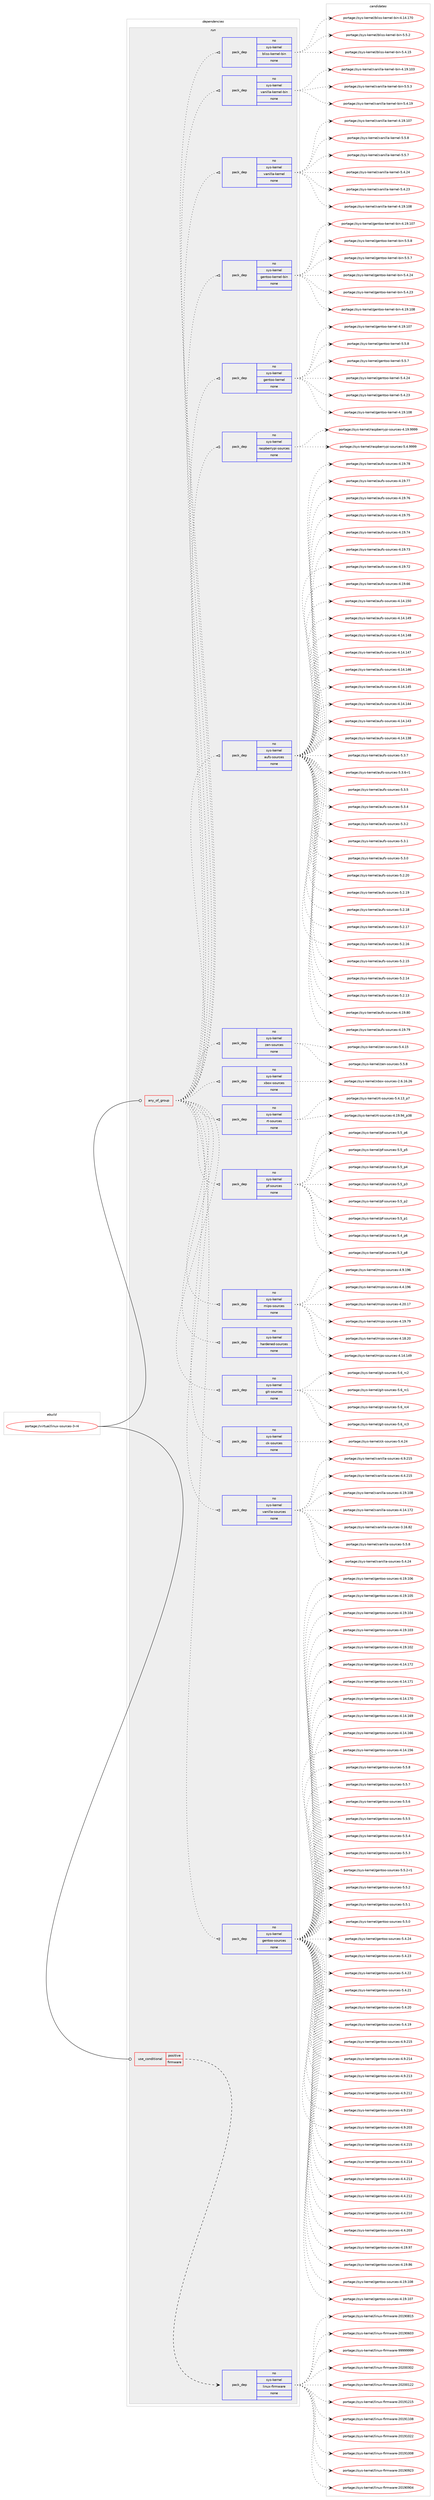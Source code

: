 digraph prolog {

# *************
# Graph options
# *************

newrank=true;
concentrate=true;
compound=true;
graph [rankdir=LR,fontname=Helvetica,fontsize=10,ranksep=1.5];#, ranksep=2.5, nodesep=0.2];
edge  [arrowhead=vee];
node  [fontname=Helvetica,fontsize=10];

# **********
# The ebuild
# **********

subgraph cluster_leftcol {
color=gray;
rank=same;
label=<<i>ebuild</i>>;
id [label="portage://virtual/linux-sources-3-r4", color=red, width=4, href="../virtual/linux-sources-3-r4.svg"];
}

# ****************
# The dependencies
# ****************

subgraph cluster_midcol {
color=gray;
label=<<i>dependencies</i>>;
subgraph cluster_compile {
fillcolor="#eeeeee";
style=filled;
label=<<i>compile</i>>;
}
subgraph cluster_compileandrun {
fillcolor="#eeeeee";
style=filled;
label=<<i>compile and run</i>>;
}
subgraph cluster_run {
fillcolor="#eeeeee";
style=filled;
label=<<i>run</i>>;
subgraph any495 {
dependency20546 [label=<<TABLE BORDER="0" CELLBORDER="1" CELLSPACING="0" CELLPADDING="4"><TR><TD CELLPADDING="10">any_of_group</TD></TR></TABLE>>, shape=none, color=red];subgraph pack17046 {
dependency20547 [label=<<TABLE BORDER="0" CELLBORDER="1" CELLSPACING="0" CELLPADDING="4" WIDTH="220"><TR><TD ROWSPAN="6" CELLPADDING="30">pack_dep</TD></TR><TR><TD WIDTH="110">no</TD></TR><TR><TD>sys-kernel</TD></TR><TR><TD>gentoo-sources</TD></TR><TR><TD>none</TD></TR><TR><TD></TD></TR></TABLE>>, shape=none, color=blue];
}
dependency20546:e -> dependency20547:w [weight=20,style="dotted",arrowhead="oinv"];
subgraph pack17047 {
dependency20548 [label=<<TABLE BORDER="0" CELLBORDER="1" CELLSPACING="0" CELLPADDING="4" WIDTH="220"><TR><TD ROWSPAN="6" CELLPADDING="30">pack_dep</TD></TR><TR><TD WIDTH="110">no</TD></TR><TR><TD>sys-kernel</TD></TR><TR><TD>vanilla-sources</TD></TR><TR><TD>none</TD></TR><TR><TD></TD></TR></TABLE>>, shape=none, color=blue];
}
dependency20546:e -> dependency20548:w [weight=20,style="dotted",arrowhead="oinv"];
subgraph pack17048 {
dependency20549 [label=<<TABLE BORDER="0" CELLBORDER="1" CELLSPACING="0" CELLPADDING="4" WIDTH="220"><TR><TD ROWSPAN="6" CELLPADDING="30">pack_dep</TD></TR><TR><TD WIDTH="110">no</TD></TR><TR><TD>sys-kernel</TD></TR><TR><TD>ck-sources</TD></TR><TR><TD>none</TD></TR><TR><TD></TD></TR></TABLE>>, shape=none, color=blue];
}
dependency20546:e -> dependency20549:w [weight=20,style="dotted",arrowhead="oinv"];
subgraph pack17049 {
dependency20550 [label=<<TABLE BORDER="0" CELLBORDER="1" CELLSPACING="0" CELLPADDING="4" WIDTH="220"><TR><TD ROWSPAN="6" CELLPADDING="30">pack_dep</TD></TR><TR><TD WIDTH="110">no</TD></TR><TR><TD>sys-kernel</TD></TR><TR><TD>git-sources</TD></TR><TR><TD>none</TD></TR><TR><TD></TD></TR></TABLE>>, shape=none, color=blue];
}
dependency20546:e -> dependency20550:w [weight=20,style="dotted",arrowhead="oinv"];
subgraph pack17050 {
dependency20551 [label=<<TABLE BORDER="0" CELLBORDER="1" CELLSPACING="0" CELLPADDING="4" WIDTH="220"><TR><TD ROWSPAN="6" CELLPADDING="30">pack_dep</TD></TR><TR><TD WIDTH="110">no</TD></TR><TR><TD>sys-kernel</TD></TR><TR><TD>hardened-sources</TD></TR><TR><TD>none</TD></TR><TR><TD></TD></TR></TABLE>>, shape=none, color=blue];
}
dependency20546:e -> dependency20551:w [weight=20,style="dotted",arrowhead="oinv"];
subgraph pack17051 {
dependency20552 [label=<<TABLE BORDER="0" CELLBORDER="1" CELLSPACING="0" CELLPADDING="4" WIDTH="220"><TR><TD ROWSPAN="6" CELLPADDING="30">pack_dep</TD></TR><TR><TD WIDTH="110">no</TD></TR><TR><TD>sys-kernel</TD></TR><TR><TD>mips-sources</TD></TR><TR><TD>none</TD></TR><TR><TD></TD></TR></TABLE>>, shape=none, color=blue];
}
dependency20546:e -> dependency20552:w [weight=20,style="dotted",arrowhead="oinv"];
subgraph pack17052 {
dependency20553 [label=<<TABLE BORDER="0" CELLBORDER="1" CELLSPACING="0" CELLPADDING="4" WIDTH="220"><TR><TD ROWSPAN="6" CELLPADDING="30">pack_dep</TD></TR><TR><TD WIDTH="110">no</TD></TR><TR><TD>sys-kernel</TD></TR><TR><TD>pf-sources</TD></TR><TR><TD>none</TD></TR><TR><TD></TD></TR></TABLE>>, shape=none, color=blue];
}
dependency20546:e -> dependency20553:w [weight=20,style="dotted",arrowhead="oinv"];
subgraph pack17053 {
dependency20554 [label=<<TABLE BORDER="0" CELLBORDER="1" CELLSPACING="0" CELLPADDING="4" WIDTH="220"><TR><TD ROWSPAN="6" CELLPADDING="30">pack_dep</TD></TR><TR><TD WIDTH="110">no</TD></TR><TR><TD>sys-kernel</TD></TR><TR><TD>rt-sources</TD></TR><TR><TD>none</TD></TR><TR><TD></TD></TR></TABLE>>, shape=none, color=blue];
}
dependency20546:e -> dependency20554:w [weight=20,style="dotted",arrowhead="oinv"];
subgraph pack17054 {
dependency20555 [label=<<TABLE BORDER="0" CELLBORDER="1" CELLSPACING="0" CELLPADDING="4" WIDTH="220"><TR><TD ROWSPAN="6" CELLPADDING="30">pack_dep</TD></TR><TR><TD WIDTH="110">no</TD></TR><TR><TD>sys-kernel</TD></TR><TR><TD>xbox-sources</TD></TR><TR><TD>none</TD></TR><TR><TD></TD></TR></TABLE>>, shape=none, color=blue];
}
dependency20546:e -> dependency20555:w [weight=20,style="dotted",arrowhead="oinv"];
subgraph pack17055 {
dependency20556 [label=<<TABLE BORDER="0" CELLBORDER="1" CELLSPACING="0" CELLPADDING="4" WIDTH="220"><TR><TD ROWSPAN="6" CELLPADDING="30">pack_dep</TD></TR><TR><TD WIDTH="110">no</TD></TR><TR><TD>sys-kernel</TD></TR><TR><TD>zen-sources</TD></TR><TR><TD>none</TD></TR><TR><TD></TD></TR></TABLE>>, shape=none, color=blue];
}
dependency20546:e -> dependency20556:w [weight=20,style="dotted",arrowhead="oinv"];
subgraph pack17056 {
dependency20557 [label=<<TABLE BORDER="0" CELLBORDER="1" CELLSPACING="0" CELLPADDING="4" WIDTH="220"><TR><TD ROWSPAN="6" CELLPADDING="30">pack_dep</TD></TR><TR><TD WIDTH="110">no</TD></TR><TR><TD>sys-kernel</TD></TR><TR><TD>aufs-sources</TD></TR><TR><TD>none</TD></TR><TR><TD></TD></TR></TABLE>>, shape=none, color=blue];
}
dependency20546:e -> dependency20557:w [weight=20,style="dotted",arrowhead="oinv"];
subgraph pack17057 {
dependency20558 [label=<<TABLE BORDER="0" CELLBORDER="1" CELLSPACING="0" CELLPADDING="4" WIDTH="220"><TR><TD ROWSPAN="6" CELLPADDING="30">pack_dep</TD></TR><TR><TD WIDTH="110">no</TD></TR><TR><TD>sys-kernel</TD></TR><TR><TD>raspberrypi-sources</TD></TR><TR><TD>none</TD></TR><TR><TD></TD></TR></TABLE>>, shape=none, color=blue];
}
dependency20546:e -> dependency20558:w [weight=20,style="dotted",arrowhead="oinv"];
subgraph pack17058 {
dependency20559 [label=<<TABLE BORDER="0" CELLBORDER="1" CELLSPACING="0" CELLPADDING="4" WIDTH="220"><TR><TD ROWSPAN="6" CELLPADDING="30">pack_dep</TD></TR><TR><TD WIDTH="110">no</TD></TR><TR><TD>sys-kernel</TD></TR><TR><TD>gentoo-kernel</TD></TR><TR><TD>none</TD></TR><TR><TD></TD></TR></TABLE>>, shape=none, color=blue];
}
dependency20546:e -> dependency20559:w [weight=20,style="dotted",arrowhead="oinv"];
subgraph pack17059 {
dependency20560 [label=<<TABLE BORDER="0" CELLBORDER="1" CELLSPACING="0" CELLPADDING="4" WIDTH="220"><TR><TD ROWSPAN="6" CELLPADDING="30">pack_dep</TD></TR><TR><TD WIDTH="110">no</TD></TR><TR><TD>sys-kernel</TD></TR><TR><TD>gentoo-kernel-bin</TD></TR><TR><TD>none</TD></TR><TR><TD></TD></TR></TABLE>>, shape=none, color=blue];
}
dependency20546:e -> dependency20560:w [weight=20,style="dotted",arrowhead="oinv"];
subgraph pack17060 {
dependency20561 [label=<<TABLE BORDER="0" CELLBORDER="1" CELLSPACING="0" CELLPADDING="4" WIDTH="220"><TR><TD ROWSPAN="6" CELLPADDING="30">pack_dep</TD></TR><TR><TD WIDTH="110">no</TD></TR><TR><TD>sys-kernel</TD></TR><TR><TD>vanilla-kernel</TD></TR><TR><TD>none</TD></TR><TR><TD></TD></TR></TABLE>>, shape=none, color=blue];
}
dependency20546:e -> dependency20561:w [weight=20,style="dotted",arrowhead="oinv"];
subgraph pack17061 {
dependency20562 [label=<<TABLE BORDER="0" CELLBORDER="1" CELLSPACING="0" CELLPADDING="4" WIDTH="220"><TR><TD ROWSPAN="6" CELLPADDING="30">pack_dep</TD></TR><TR><TD WIDTH="110">no</TD></TR><TR><TD>sys-kernel</TD></TR><TR><TD>vanilla-kernel-bin</TD></TR><TR><TD>none</TD></TR><TR><TD></TD></TR></TABLE>>, shape=none, color=blue];
}
dependency20546:e -> dependency20562:w [weight=20,style="dotted",arrowhead="oinv"];
subgraph pack17062 {
dependency20563 [label=<<TABLE BORDER="0" CELLBORDER="1" CELLSPACING="0" CELLPADDING="4" WIDTH="220"><TR><TD ROWSPAN="6" CELLPADDING="30">pack_dep</TD></TR><TR><TD WIDTH="110">no</TD></TR><TR><TD>sys-kernel</TD></TR><TR><TD>bliss-kernel-bin</TD></TR><TR><TD>none</TD></TR><TR><TD></TD></TR></TABLE>>, shape=none, color=blue];
}
dependency20546:e -> dependency20563:w [weight=20,style="dotted",arrowhead="oinv"];
}
id:e -> dependency20546:w [weight=20,style="solid",arrowhead="odot"];
subgraph cond3003 {
dependency20564 [label=<<TABLE BORDER="0" CELLBORDER="1" CELLSPACING="0" CELLPADDING="4"><TR><TD ROWSPAN="3" CELLPADDING="10">use_conditional</TD></TR><TR><TD>positive</TD></TR><TR><TD>firmware</TD></TR></TABLE>>, shape=none, color=red];
subgraph pack17063 {
dependency20565 [label=<<TABLE BORDER="0" CELLBORDER="1" CELLSPACING="0" CELLPADDING="4" WIDTH="220"><TR><TD ROWSPAN="6" CELLPADDING="30">pack_dep</TD></TR><TR><TD WIDTH="110">no</TD></TR><TR><TD>sys-kernel</TD></TR><TR><TD>linux-firmware</TD></TR><TR><TD>none</TD></TR><TR><TD></TD></TR></TABLE>>, shape=none, color=blue];
}
dependency20564:e -> dependency20565:w [weight=20,style="dashed",arrowhead="vee"];
}
id:e -> dependency20564:w [weight=20,style="solid",arrowhead="odot"];
}
}

# **************
# The candidates
# **************

subgraph cluster_choices {
rank=same;
color=gray;
label=<<i>candidates</i>>;

subgraph choice17046 {
color=black;
nodesep=1;
choice11512111545107101114110101108471031011101161111114511511111711499101115455346534656 [label="portage://sys-kernel/gentoo-sources-5.5.8", color=red, width=4,href="../sys-kernel/gentoo-sources-5.5.8.svg"];
choice11512111545107101114110101108471031011101161111114511511111711499101115455346534655 [label="portage://sys-kernel/gentoo-sources-5.5.7", color=red, width=4,href="../sys-kernel/gentoo-sources-5.5.7.svg"];
choice11512111545107101114110101108471031011101161111114511511111711499101115455346534654 [label="portage://sys-kernel/gentoo-sources-5.5.6", color=red, width=4,href="../sys-kernel/gentoo-sources-5.5.6.svg"];
choice11512111545107101114110101108471031011101161111114511511111711499101115455346534653 [label="portage://sys-kernel/gentoo-sources-5.5.5", color=red, width=4,href="../sys-kernel/gentoo-sources-5.5.5.svg"];
choice11512111545107101114110101108471031011101161111114511511111711499101115455346534652 [label="portage://sys-kernel/gentoo-sources-5.5.4", color=red, width=4,href="../sys-kernel/gentoo-sources-5.5.4.svg"];
choice11512111545107101114110101108471031011101161111114511511111711499101115455346534651 [label="portage://sys-kernel/gentoo-sources-5.5.3", color=red, width=4,href="../sys-kernel/gentoo-sources-5.5.3.svg"];
choice115121115451071011141101011084710310111011611111145115111117114991011154553465346504511449 [label="portage://sys-kernel/gentoo-sources-5.5.2-r1", color=red, width=4,href="../sys-kernel/gentoo-sources-5.5.2-r1.svg"];
choice11512111545107101114110101108471031011101161111114511511111711499101115455346534650 [label="portage://sys-kernel/gentoo-sources-5.5.2", color=red, width=4,href="../sys-kernel/gentoo-sources-5.5.2.svg"];
choice11512111545107101114110101108471031011101161111114511511111711499101115455346534649 [label="portage://sys-kernel/gentoo-sources-5.5.1", color=red, width=4,href="../sys-kernel/gentoo-sources-5.5.1.svg"];
choice11512111545107101114110101108471031011101161111114511511111711499101115455346534648 [label="portage://sys-kernel/gentoo-sources-5.5.0", color=red, width=4,href="../sys-kernel/gentoo-sources-5.5.0.svg"];
choice1151211154510710111411010110847103101110116111111451151111171149910111545534652465052 [label="portage://sys-kernel/gentoo-sources-5.4.24", color=red, width=4,href="../sys-kernel/gentoo-sources-5.4.24.svg"];
choice1151211154510710111411010110847103101110116111111451151111171149910111545534652465051 [label="portage://sys-kernel/gentoo-sources-5.4.23", color=red, width=4,href="../sys-kernel/gentoo-sources-5.4.23.svg"];
choice1151211154510710111411010110847103101110116111111451151111171149910111545534652465050 [label="portage://sys-kernel/gentoo-sources-5.4.22", color=red, width=4,href="../sys-kernel/gentoo-sources-5.4.22.svg"];
choice1151211154510710111411010110847103101110116111111451151111171149910111545534652465049 [label="portage://sys-kernel/gentoo-sources-5.4.21", color=red, width=4,href="../sys-kernel/gentoo-sources-5.4.21.svg"];
choice1151211154510710111411010110847103101110116111111451151111171149910111545534652465048 [label="portage://sys-kernel/gentoo-sources-5.4.20", color=red, width=4,href="../sys-kernel/gentoo-sources-5.4.20.svg"];
choice1151211154510710111411010110847103101110116111111451151111171149910111545534652464957 [label="portage://sys-kernel/gentoo-sources-5.4.19", color=red, width=4,href="../sys-kernel/gentoo-sources-5.4.19.svg"];
choice115121115451071011141101011084710310111011611111145115111117114991011154552465746504953 [label="portage://sys-kernel/gentoo-sources-4.9.215", color=red, width=4,href="../sys-kernel/gentoo-sources-4.9.215.svg"];
choice115121115451071011141101011084710310111011611111145115111117114991011154552465746504952 [label="portage://sys-kernel/gentoo-sources-4.9.214", color=red, width=4,href="../sys-kernel/gentoo-sources-4.9.214.svg"];
choice115121115451071011141101011084710310111011611111145115111117114991011154552465746504951 [label="portage://sys-kernel/gentoo-sources-4.9.213", color=red, width=4,href="../sys-kernel/gentoo-sources-4.9.213.svg"];
choice115121115451071011141101011084710310111011611111145115111117114991011154552465746504950 [label="portage://sys-kernel/gentoo-sources-4.9.212", color=red, width=4,href="../sys-kernel/gentoo-sources-4.9.212.svg"];
choice115121115451071011141101011084710310111011611111145115111117114991011154552465746504948 [label="portage://sys-kernel/gentoo-sources-4.9.210", color=red, width=4,href="../sys-kernel/gentoo-sources-4.9.210.svg"];
choice115121115451071011141101011084710310111011611111145115111117114991011154552465746504851 [label="portage://sys-kernel/gentoo-sources-4.9.203", color=red, width=4,href="../sys-kernel/gentoo-sources-4.9.203.svg"];
choice115121115451071011141101011084710310111011611111145115111117114991011154552465246504953 [label="portage://sys-kernel/gentoo-sources-4.4.215", color=red, width=4,href="../sys-kernel/gentoo-sources-4.4.215.svg"];
choice115121115451071011141101011084710310111011611111145115111117114991011154552465246504952 [label="portage://sys-kernel/gentoo-sources-4.4.214", color=red, width=4,href="../sys-kernel/gentoo-sources-4.4.214.svg"];
choice115121115451071011141101011084710310111011611111145115111117114991011154552465246504951 [label="portage://sys-kernel/gentoo-sources-4.4.213", color=red, width=4,href="../sys-kernel/gentoo-sources-4.4.213.svg"];
choice115121115451071011141101011084710310111011611111145115111117114991011154552465246504950 [label="portage://sys-kernel/gentoo-sources-4.4.212", color=red, width=4,href="../sys-kernel/gentoo-sources-4.4.212.svg"];
choice115121115451071011141101011084710310111011611111145115111117114991011154552465246504948 [label="portage://sys-kernel/gentoo-sources-4.4.210", color=red, width=4,href="../sys-kernel/gentoo-sources-4.4.210.svg"];
choice115121115451071011141101011084710310111011611111145115111117114991011154552465246504851 [label="portage://sys-kernel/gentoo-sources-4.4.203", color=red, width=4,href="../sys-kernel/gentoo-sources-4.4.203.svg"];
choice115121115451071011141101011084710310111011611111145115111117114991011154552464957465755 [label="portage://sys-kernel/gentoo-sources-4.19.97", color=red, width=4,href="../sys-kernel/gentoo-sources-4.19.97.svg"];
choice115121115451071011141101011084710310111011611111145115111117114991011154552464957465654 [label="portage://sys-kernel/gentoo-sources-4.19.86", color=red, width=4,href="../sys-kernel/gentoo-sources-4.19.86.svg"];
choice11512111545107101114110101108471031011101161111114511511111711499101115455246495746494856 [label="portage://sys-kernel/gentoo-sources-4.19.108", color=red, width=4,href="../sys-kernel/gentoo-sources-4.19.108.svg"];
choice11512111545107101114110101108471031011101161111114511511111711499101115455246495746494855 [label="portage://sys-kernel/gentoo-sources-4.19.107", color=red, width=4,href="../sys-kernel/gentoo-sources-4.19.107.svg"];
choice11512111545107101114110101108471031011101161111114511511111711499101115455246495746494854 [label="portage://sys-kernel/gentoo-sources-4.19.106", color=red, width=4,href="../sys-kernel/gentoo-sources-4.19.106.svg"];
choice11512111545107101114110101108471031011101161111114511511111711499101115455246495746494853 [label="portage://sys-kernel/gentoo-sources-4.19.105", color=red, width=4,href="../sys-kernel/gentoo-sources-4.19.105.svg"];
choice11512111545107101114110101108471031011101161111114511511111711499101115455246495746494852 [label="portage://sys-kernel/gentoo-sources-4.19.104", color=red, width=4,href="../sys-kernel/gentoo-sources-4.19.104.svg"];
choice11512111545107101114110101108471031011101161111114511511111711499101115455246495746494851 [label="portage://sys-kernel/gentoo-sources-4.19.103", color=red, width=4,href="../sys-kernel/gentoo-sources-4.19.103.svg"];
choice11512111545107101114110101108471031011101161111114511511111711499101115455246495746494850 [label="portage://sys-kernel/gentoo-sources-4.19.102", color=red, width=4,href="../sys-kernel/gentoo-sources-4.19.102.svg"];
choice11512111545107101114110101108471031011101161111114511511111711499101115455246495246495550 [label="portage://sys-kernel/gentoo-sources-4.14.172", color=red, width=4,href="../sys-kernel/gentoo-sources-4.14.172.svg"];
choice11512111545107101114110101108471031011101161111114511511111711499101115455246495246495549 [label="portage://sys-kernel/gentoo-sources-4.14.171", color=red, width=4,href="../sys-kernel/gentoo-sources-4.14.171.svg"];
choice11512111545107101114110101108471031011101161111114511511111711499101115455246495246495548 [label="portage://sys-kernel/gentoo-sources-4.14.170", color=red, width=4,href="../sys-kernel/gentoo-sources-4.14.170.svg"];
choice11512111545107101114110101108471031011101161111114511511111711499101115455246495246495457 [label="portage://sys-kernel/gentoo-sources-4.14.169", color=red, width=4,href="../sys-kernel/gentoo-sources-4.14.169.svg"];
choice11512111545107101114110101108471031011101161111114511511111711499101115455246495246495454 [label="portage://sys-kernel/gentoo-sources-4.14.166", color=red, width=4,href="../sys-kernel/gentoo-sources-4.14.166.svg"];
choice11512111545107101114110101108471031011101161111114511511111711499101115455246495246495354 [label="portage://sys-kernel/gentoo-sources-4.14.156", color=red, width=4,href="../sys-kernel/gentoo-sources-4.14.156.svg"];
dependency20547:e -> choice11512111545107101114110101108471031011101161111114511511111711499101115455346534656:w [style=dotted,weight="100"];
dependency20547:e -> choice11512111545107101114110101108471031011101161111114511511111711499101115455346534655:w [style=dotted,weight="100"];
dependency20547:e -> choice11512111545107101114110101108471031011101161111114511511111711499101115455346534654:w [style=dotted,weight="100"];
dependency20547:e -> choice11512111545107101114110101108471031011101161111114511511111711499101115455346534653:w [style=dotted,weight="100"];
dependency20547:e -> choice11512111545107101114110101108471031011101161111114511511111711499101115455346534652:w [style=dotted,weight="100"];
dependency20547:e -> choice11512111545107101114110101108471031011101161111114511511111711499101115455346534651:w [style=dotted,weight="100"];
dependency20547:e -> choice115121115451071011141101011084710310111011611111145115111117114991011154553465346504511449:w [style=dotted,weight="100"];
dependency20547:e -> choice11512111545107101114110101108471031011101161111114511511111711499101115455346534650:w [style=dotted,weight="100"];
dependency20547:e -> choice11512111545107101114110101108471031011101161111114511511111711499101115455346534649:w [style=dotted,weight="100"];
dependency20547:e -> choice11512111545107101114110101108471031011101161111114511511111711499101115455346534648:w [style=dotted,weight="100"];
dependency20547:e -> choice1151211154510710111411010110847103101110116111111451151111171149910111545534652465052:w [style=dotted,weight="100"];
dependency20547:e -> choice1151211154510710111411010110847103101110116111111451151111171149910111545534652465051:w [style=dotted,weight="100"];
dependency20547:e -> choice1151211154510710111411010110847103101110116111111451151111171149910111545534652465050:w [style=dotted,weight="100"];
dependency20547:e -> choice1151211154510710111411010110847103101110116111111451151111171149910111545534652465049:w [style=dotted,weight="100"];
dependency20547:e -> choice1151211154510710111411010110847103101110116111111451151111171149910111545534652465048:w [style=dotted,weight="100"];
dependency20547:e -> choice1151211154510710111411010110847103101110116111111451151111171149910111545534652464957:w [style=dotted,weight="100"];
dependency20547:e -> choice115121115451071011141101011084710310111011611111145115111117114991011154552465746504953:w [style=dotted,weight="100"];
dependency20547:e -> choice115121115451071011141101011084710310111011611111145115111117114991011154552465746504952:w [style=dotted,weight="100"];
dependency20547:e -> choice115121115451071011141101011084710310111011611111145115111117114991011154552465746504951:w [style=dotted,weight="100"];
dependency20547:e -> choice115121115451071011141101011084710310111011611111145115111117114991011154552465746504950:w [style=dotted,weight="100"];
dependency20547:e -> choice115121115451071011141101011084710310111011611111145115111117114991011154552465746504948:w [style=dotted,weight="100"];
dependency20547:e -> choice115121115451071011141101011084710310111011611111145115111117114991011154552465746504851:w [style=dotted,weight="100"];
dependency20547:e -> choice115121115451071011141101011084710310111011611111145115111117114991011154552465246504953:w [style=dotted,weight="100"];
dependency20547:e -> choice115121115451071011141101011084710310111011611111145115111117114991011154552465246504952:w [style=dotted,weight="100"];
dependency20547:e -> choice115121115451071011141101011084710310111011611111145115111117114991011154552465246504951:w [style=dotted,weight="100"];
dependency20547:e -> choice115121115451071011141101011084710310111011611111145115111117114991011154552465246504950:w [style=dotted,weight="100"];
dependency20547:e -> choice115121115451071011141101011084710310111011611111145115111117114991011154552465246504948:w [style=dotted,weight="100"];
dependency20547:e -> choice115121115451071011141101011084710310111011611111145115111117114991011154552465246504851:w [style=dotted,weight="100"];
dependency20547:e -> choice115121115451071011141101011084710310111011611111145115111117114991011154552464957465755:w [style=dotted,weight="100"];
dependency20547:e -> choice115121115451071011141101011084710310111011611111145115111117114991011154552464957465654:w [style=dotted,weight="100"];
dependency20547:e -> choice11512111545107101114110101108471031011101161111114511511111711499101115455246495746494856:w [style=dotted,weight="100"];
dependency20547:e -> choice11512111545107101114110101108471031011101161111114511511111711499101115455246495746494855:w [style=dotted,weight="100"];
dependency20547:e -> choice11512111545107101114110101108471031011101161111114511511111711499101115455246495746494854:w [style=dotted,weight="100"];
dependency20547:e -> choice11512111545107101114110101108471031011101161111114511511111711499101115455246495746494853:w [style=dotted,weight="100"];
dependency20547:e -> choice11512111545107101114110101108471031011101161111114511511111711499101115455246495746494852:w [style=dotted,weight="100"];
dependency20547:e -> choice11512111545107101114110101108471031011101161111114511511111711499101115455246495746494851:w [style=dotted,weight="100"];
dependency20547:e -> choice11512111545107101114110101108471031011101161111114511511111711499101115455246495746494850:w [style=dotted,weight="100"];
dependency20547:e -> choice11512111545107101114110101108471031011101161111114511511111711499101115455246495246495550:w [style=dotted,weight="100"];
dependency20547:e -> choice11512111545107101114110101108471031011101161111114511511111711499101115455246495246495549:w [style=dotted,weight="100"];
dependency20547:e -> choice11512111545107101114110101108471031011101161111114511511111711499101115455246495246495548:w [style=dotted,weight="100"];
dependency20547:e -> choice11512111545107101114110101108471031011101161111114511511111711499101115455246495246495457:w [style=dotted,weight="100"];
dependency20547:e -> choice11512111545107101114110101108471031011101161111114511511111711499101115455246495246495454:w [style=dotted,weight="100"];
dependency20547:e -> choice11512111545107101114110101108471031011101161111114511511111711499101115455246495246495354:w [style=dotted,weight="100"];
}
subgraph choice17047 {
color=black;
nodesep=1;
choice115121115451071011141101011084711897110105108108974511511111711499101115455346534656 [label="portage://sys-kernel/vanilla-sources-5.5.8", color=red, width=4,href="../sys-kernel/vanilla-sources-5.5.8.svg"];
choice11512111545107101114110101108471189711010510810897451151111171149910111545534652465052 [label="portage://sys-kernel/vanilla-sources-5.4.24", color=red, width=4,href="../sys-kernel/vanilla-sources-5.4.24.svg"];
choice1151211154510710111411010110847118971101051081089745115111117114991011154552465746504953 [label="portage://sys-kernel/vanilla-sources-4.9.215", color=red, width=4,href="../sys-kernel/vanilla-sources-4.9.215.svg"];
choice1151211154510710111411010110847118971101051081089745115111117114991011154552465246504953 [label="portage://sys-kernel/vanilla-sources-4.4.215", color=red, width=4,href="../sys-kernel/vanilla-sources-4.4.215.svg"];
choice115121115451071011141101011084711897110105108108974511511111711499101115455246495746494856 [label="portage://sys-kernel/vanilla-sources-4.19.108", color=red, width=4,href="../sys-kernel/vanilla-sources-4.19.108.svg"];
choice115121115451071011141101011084711897110105108108974511511111711499101115455246495246495550 [label="portage://sys-kernel/vanilla-sources-4.14.172", color=red, width=4,href="../sys-kernel/vanilla-sources-4.14.172.svg"];
choice1151211154510710111411010110847118971101051081089745115111117114991011154551464954465650 [label="portage://sys-kernel/vanilla-sources-3.16.82", color=red, width=4,href="../sys-kernel/vanilla-sources-3.16.82.svg"];
dependency20548:e -> choice115121115451071011141101011084711897110105108108974511511111711499101115455346534656:w [style=dotted,weight="100"];
dependency20548:e -> choice11512111545107101114110101108471189711010510810897451151111171149910111545534652465052:w [style=dotted,weight="100"];
dependency20548:e -> choice1151211154510710111411010110847118971101051081089745115111117114991011154552465746504953:w [style=dotted,weight="100"];
dependency20548:e -> choice1151211154510710111411010110847118971101051081089745115111117114991011154552465246504953:w [style=dotted,weight="100"];
dependency20548:e -> choice115121115451071011141101011084711897110105108108974511511111711499101115455246495746494856:w [style=dotted,weight="100"];
dependency20548:e -> choice115121115451071011141101011084711897110105108108974511511111711499101115455246495246495550:w [style=dotted,weight="100"];
dependency20548:e -> choice1151211154510710111411010110847118971101051081089745115111117114991011154551464954465650:w [style=dotted,weight="100"];
}
subgraph choice17048 {
color=black;
nodesep=1;
choice115121115451071011141101011084799107451151111171149910111545534652465052 [label="portage://sys-kernel/ck-sources-5.4.24", color=red, width=4,href="../sys-kernel/ck-sources-5.4.24.svg"];
dependency20549:e -> choice115121115451071011141101011084799107451151111171149910111545534652465052:w [style=dotted,weight="100"];
}
subgraph choice17049 {
color=black;
nodesep=1;
choice1151211154510710111411010110847103105116451151111171149910111545534654951149952 [label="portage://sys-kernel/git-sources-5.6_rc4", color=red, width=4,href="../sys-kernel/git-sources-5.6_rc4.svg"];
choice1151211154510710111411010110847103105116451151111171149910111545534654951149951 [label="portage://sys-kernel/git-sources-5.6_rc3", color=red, width=4,href="../sys-kernel/git-sources-5.6_rc3.svg"];
choice1151211154510710111411010110847103105116451151111171149910111545534654951149950 [label="portage://sys-kernel/git-sources-5.6_rc2", color=red, width=4,href="../sys-kernel/git-sources-5.6_rc2.svg"];
choice1151211154510710111411010110847103105116451151111171149910111545534654951149949 [label="portage://sys-kernel/git-sources-5.6_rc1", color=red, width=4,href="../sys-kernel/git-sources-5.6_rc1.svg"];
dependency20550:e -> choice1151211154510710111411010110847103105116451151111171149910111545534654951149952:w [style=dotted,weight="100"];
dependency20550:e -> choice1151211154510710111411010110847103105116451151111171149910111545534654951149951:w [style=dotted,weight="100"];
dependency20550:e -> choice1151211154510710111411010110847103105116451151111171149910111545534654951149950:w [style=dotted,weight="100"];
dependency20550:e -> choice1151211154510710111411010110847103105116451151111171149910111545534654951149949:w [style=dotted,weight="100"];
}
subgraph choice17050 {
color=black;
nodesep=1;
}
subgraph choice17051 {
color=black;
nodesep=1;
choice115121115451071011141101011084710910511211545115111117114991011154552465746495754 [label="portage://sys-kernel/mips-sources-4.9.196", color=red, width=4,href="../sys-kernel/mips-sources-4.9.196.svg"];
choice115121115451071011141101011084710910511211545115111117114991011154552465246495754 [label="portage://sys-kernel/mips-sources-4.4.196", color=red, width=4,href="../sys-kernel/mips-sources-4.4.196.svg"];
choice115121115451071011141101011084710910511211545115111117114991011154552465048464955 [label="portage://sys-kernel/mips-sources-4.20.17", color=red, width=4,href="../sys-kernel/mips-sources-4.20.17.svg"];
choice115121115451071011141101011084710910511211545115111117114991011154552464957465557 [label="portage://sys-kernel/mips-sources-4.19.79", color=red, width=4,href="../sys-kernel/mips-sources-4.19.79.svg"];
choice115121115451071011141101011084710910511211545115111117114991011154552464956465048 [label="portage://sys-kernel/mips-sources-4.18.20", color=red, width=4,href="../sys-kernel/mips-sources-4.18.20.svg"];
choice11512111545107101114110101108471091051121154511511111711499101115455246495246495257 [label="portage://sys-kernel/mips-sources-4.14.149", color=red, width=4,href="../sys-kernel/mips-sources-4.14.149.svg"];
dependency20552:e -> choice115121115451071011141101011084710910511211545115111117114991011154552465746495754:w [style=dotted,weight="100"];
dependency20552:e -> choice115121115451071011141101011084710910511211545115111117114991011154552465246495754:w [style=dotted,weight="100"];
dependency20552:e -> choice115121115451071011141101011084710910511211545115111117114991011154552465048464955:w [style=dotted,weight="100"];
dependency20552:e -> choice115121115451071011141101011084710910511211545115111117114991011154552464957465557:w [style=dotted,weight="100"];
dependency20552:e -> choice115121115451071011141101011084710910511211545115111117114991011154552464956465048:w [style=dotted,weight="100"];
dependency20552:e -> choice11512111545107101114110101108471091051121154511511111711499101115455246495246495257:w [style=dotted,weight="100"];
}
subgraph choice17052 {
color=black;
nodesep=1;
choice11512111545107101114110101108471121024511511111711499101115455346539511254 [label="portage://sys-kernel/pf-sources-5.5_p6", color=red, width=4,href="../sys-kernel/pf-sources-5.5_p6.svg"];
choice11512111545107101114110101108471121024511511111711499101115455346539511253 [label="portage://sys-kernel/pf-sources-5.5_p5", color=red, width=4,href="../sys-kernel/pf-sources-5.5_p5.svg"];
choice11512111545107101114110101108471121024511511111711499101115455346539511252 [label="portage://sys-kernel/pf-sources-5.5_p4", color=red, width=4,href="../sys-kernel/pf-sources-5.5_p4.svg"];
choice11512111545107101114110101108471121024511511111711499101115455346539511251 [label="portage://sys-kernel/pf-sources-5.5_p3", color=red, width=4,href="../sys-kernel/pf-sources-5.5_p3.svg"];
choice11512111545107101114110101108471121024511511111711499101115455346539511250 [label="portage://sys-kernel/pf-sources-5.5_p2", color=red, width=4,href="../sys-kernel/pf-sources-5.5_p2.svg"];
choice11512111545107101114110101108471121024511511111711499101115455346539511249 [label="portage://sys-kernel/pf-sources-5.5_p1", color=red, width=4,href="../sys-kernel/pf-sources-5.5_p1.svg"];
choice11512111545107101114110101108471121024511511111711499101115455346529511254 [label="portage://sys-kernel/pf-sources-5.4_p6", color=red, width=4,href="../sys-kernel/pf-sources-5.4_p6.svg"];
choice11512111545107101114110101108471121024511511111711499101115455346519511256 [label="portage://sys-kernel/pf-sources-5.3_p8", color=red, width=4,href="../sys-kernel/pf-sources-5.3_p8.svg"];
dependency20553:e -> choice11512111545107101114110101108471121024511511111711499101115455346539511254:w [style=dotted,weight="100"];
dependency20553:e -> choice11512111545107101114110101108471121024511511111711499101115455346539511253:w [style=dotted,weight="100"];
dependency20553:e -> choice11512111545107101114110101108471121024511511111711499101115455346539511252:w [style=dotted,weight="100"];
dependency20553:e -> choice11512111545107101114110101108471121024511511111711499101115455346539511251:w [style=dotted,weight="100"];
dependency20553:e -> choice11512111545107101114110101108471121024511511111711499101115455346539511250:w [style=dotted,weight="100"];
dependency20553:e -> choice11512111545107101114110101108471121024511511111711499101115455346539511249:w [style=dotted,weight="100"];
dependency20553:e -> choice11512111545107101114110101108471121024511511111711499101115455346529511254:w [style=dotted,weight="100"];
dependency20553:e -> choice11512111545107101114110101108471121024511511111711499101115455346519511256:w [style=dotted,weight="100"];
}
subgraph choice17053 {
color=black;
nodesep=1;
choice11512111545107101114110101108471141164511511111711499101115455346524649519511255 [label="portage://sys-kernel/rt-sources-5.4.13_p7", color=red, width=4,href="../sys-kernel/rt-sources-5.4.13_p7.svg"];
choice115121115451071011141101011084711411645115111117114991011154552464957465752951125156 [label="portage://sys-kernel/rt-sources-4.19.94_p38", color=red, width=4,href="../sys-kernel/rt-sources-4.19.94_p38.svg"];
dependency20554:e -> choice11512111545107101114110101108471141164511511111711499101115455346524649519511255:w [style=dotted,weight="100"];
dependency20554:e -> choice115121115451071011141101011084711411645115111117114991011154552464957465752951125156:w [style=dotted,weight="100"];
}
subgraph choice17054 {
color=black;
nodesep=1;
choice115121115451071011141101011084712098111120451151111171149910111545504654464954465054 [label="portage://sys-kernel/xbox-sources-2.6.16.26", color=red, width=4,href="../sys-kernel/xbox-sources-2.6.16.26.svg"];
dependency20555:e -> choice115121115451071011141101011084712098111120451151111171149910111545504654464954465054:w [style=dotted,weight="100"];
}
subgraph choice17055 {
color=black;
nodesep=1;
choice11512111545107101114110101108471221011104511511111711499101115455346534656 [label="portage://sys-kernel/zen-sources-5.5.8", color=red, width=4,href="../sys-kernel/zen-sources-5.5.8.svg"];
choice1151211154510710111411010110847122101110451151111171149910111545534652464953 [label="portage://sys-kernel/zen-sources-5.4.15", color=red, width=4,href="../sys-kernel/zen-sources-5.4.15.svg"];
dependency20556:e -> choice11512111545107101114110101108471221011104511511111711499101115455346534656:w [style=dotted,weight="100"];
dependency20556:e -> choice1151211154510710111411010110847122101110451151111171149910111545534652464953:w [style=dotted,weight="100"];
}
subgraph choice17056 {
color=black;
nodesep=1;
choice1151211154510710111411010110847971171021154511511111711499101115455346514655 [label="portage://sys-kernel/aufs-sources-5.3.7", color=red, width=4,href="../sys-kernel/aufs-sources-5.3.7.svg"];
choice11512111545107101114110101108479711710211545115111117114991011154553465146544511449 [label="portage://sys-kernel/aufs-sources-5.3.6-r1", color=red, width=4,href="../sys-kernel/aufs-sources-5.3.6-r1.svg"];
choice1151211154510710111411010110847971171021154511511111711499101115455346514653 [label="portage://sys-kernel/aufs-sources-5.3.5", color=red, width=4,href="../sys-kernel/aufs-sources-5.3.5.svg"];
choice1151211154510710111411010110847971171021154511511111711499101115455346514652 [label="portage://sys-kernel/aufs-sources-5.3.4", color=red, width=4,href="../sys-kernel/aufs-sources-5.3.4.svg"];
choice1151211154510710111411010110847971171021154511511111711499101115455346514650 [label="portage://sys-kernel/aufs-sources-5.3.2", color=red, width=4,href="../sys-kernel/aufs-sources-5.3.2.svg"];
choice1151211154510710111411010110847971171021154511511111711499101115455346514649 [label="portage://sys-kernel/aufs-sources-5.3.1", color=red, width=4,href="../sys-kernel/aufs-sources-5.3.1.svg"];
choice1151211154510710111411010110847971171021154511511111711499101115455346514648 [label="portage://sys-kernel/aufs-sources-5.3.0", color=red, width=4,href="../sys-kernel/aufs-sources-5.3.0.svg"];
choice115121115451071011141101011084797117102115451151111171149910111545534650465048 [label="portage://sys-kernel/aufs-sources-5.2.20", color=red, width=4,href="../sys-kernel/aufs-sources-5.2.20.svg"];
choice115121115451071011141101011084797117102115451151111171149910111545534650464957 [label="portage://sys-kernel/aufs-sources-5.2.19", color=red, width=4,href="../sys-kernel/aufs-sources-5.2.19.svg"];
choice115121115451071011141101011084797117102115451151111171149910111545534650464956 [label="portage://sys-kernel/aufs-sources-5.2.18", color=red, width=4,href="../sys-kernel/aufs-sources-5.2.18.svg"];
choice115121115451071011141101011084797117102115451151111171149910111545534650464955 [label="portage://sys-kernel/aufs-sources-5.2.17", color=red, width=4,href="../sys-kernel/aufs-sources-5.2.17.svg"];
choice115121115451071011141101011084797117102115451151111171149910111545534650464954 [label="portage://sys-kernel/aufs-sources-5.2.16", color=red, width=4,href="../sys-kernel/aufs-sources-5.2.16.svg"];
choice115121115451071011141101011084797117102115451151111171149910111545534650464953 [label="portage://sys-kernel/aufs-sources-5.2.15", color=red, width=4,href="../sys-kernel/aufs-sources-5.2.15.svg"];
choice115121115451071011141101011084797117102115451151111171149910111545534650464952 [label="portage://sys-kernel/aufs-sources-5.2.14", color=red, width=4,href="../sys-kernel/aufs-sources-5.2.14.svg"];
choice115121115451071011141101011084797117102115451151111171149910111545534650464951 [label="portage://sys-kernel/aufs-sources-5.2.13", color=red, width=4,href="../sys-kernel/aufs-sources-5.2.13.svg"];
choice11512111545107101114110101108479711710211545115111117114991011154552464957465648 [label="portage://sys-kernel/aufs-sources-4.19.80", color=red, width=4,href="../sys-kernel/aufs-sources-4.19.80.svg"];
choice11512111545107101114110101108479711710211545115111117114991011154552464957465557 [label="portage://sys-kernel/aufs-sources-4.19.79", color=red, width=4,href="../sys-kernel/aufs-sources-4.19.79.svg"];
choice11512111545107101114110101108479711710211545115111117114991011154552464957465556 [label="portage://sys-kernel/aufs-sources-4.19.78", color=red, width=4,href="../sys-kernel/aufs-sources-4.19.78.svg"];
choice11512111545107101114110101108479711710211545115111117114991011154552464957465555 [label="portage://sys-kernel/aufs-sources-4.19.77", color=red, width=4,href="../sys-kernel/aufs-sources-4.19.77.svg"];
choice11512111545107101114110101108479711710211545115111117114991011154552464957465554 [label="portage://sys-kernel/aufs-sources-4.19.76", color=red, width=4,href="../sys-kernel/aufs-sources-4.19.76.svg"];
choice11512111545107101114110101108479711710211545115111117114991011154552464957465553 [label="portage://sys-kernel/aufs-sources-4.19.75", color=red, width=4,href="../sys-kernel/aufs-sources-4.19.75.svg"];
choice11512111545107101114110101108479711710211545115111117114991011154552464957465552 [label="portage://sys-kernel/aufs-sources-4.19.74", color=red, width=4,href="../sys-kernel/aufs-sources-4.19.74.svg"];
choice11512111545107101114110101108479711710211545115111117114991011154552464957465551 [label="portage://sys-kernel/aufs-sources-4.19.73", color=red, width=4,href="../sys-kernel/aufs-sources-4.19.73.svg"];
choice11512111545107101114110101108479711710211545115111117114991011154552464957465550 [label="portage://sys-kernel/aufs-sources-4.19.72", color=red, width=4,href="../sys-kernel/aufs-sources-4.19.72.svg"];
choice11512111545107101114110101108479711710211545115111117114991011154552464957465454 [label="portage://sys-kernel/aufs-sources-4.19.66", color=red, width=4,href="../sys-kernel/aufs-sources-4.19.66.svg"];
choice1151211154510710111411010110847971171021154511511111711499101115455246495246495348 [label="portage://sys-kernel/aufs-sources-4.14.150", color=red, width=4,href="../sys-kernel/aufs-sources-4.14.150.svg"];
choice1151211154510710111411010110847971171021154511511111711499101115455246495246495257 [label="portage://sys-kernel/aufs-sources-4.14.149", color=red, width=4,href="../sys-kernel/aufs-sources-4.14.149.svg"];
choice1151211154510710111411010110847971171021154511511111711499101115455246495246495256 [label="portage://sys-kernel/aufs-sources-4.14.148", color=red, width=4,href="../sys-kernel/aufs-sources-4.14.148.svg"];
choice1151211154510710111411010110847971171021154511511111711499101115455246495246495255 [label="portage://sys-kernel/aufs-sources-4.14.147", color=red, width=4,href="../sys-kernel/aufs-sources-4.14.147.svg"];
choice1151211154510710111411010110847971171021154511511111711499101115455246495246495254 [label="portage://sys-kernel/aufs-sources-4.14.146", color=red, width=4,href="../sys-kernel/aufs-sources-4.14.146.svg"];
choice1151211154510710111411010110847971171021154511511111711499101115455246495246495253 [label="portage://sys-kernel/aufs-sources-4.14.145", color=red, width=4,href="../sys-kernel/aufs-sources-4.14.145.svg"];
choice1151211154510710111411010110847971171021154511511111711499101115455246495246495252 [label="portage://sys-kernel/aufs-sources-4.14.144", color=red, width=4,href="../sys-kernel/aufs-sources-4.14.144.svg"];
choice1151211154510710111411010110847971171021154511511111711499101115455246495246495251 [label="portage://sys-kernel/aufs-sources-4.14.143", color=red, width=4,href="../sys-kernel/aufs-sources-4.14.143.svg"];
choice1151211154510710111411010110847971171021154511511111711499101115455246495246495156 [label="portage://sys-kernel/aufs-sources-4.14.138", color=red, width=4,href="../sys-kernel/aufs-sources-4.14.138.svg"];
dependency20557:e -> choice1151211154510710111411010110847971171021154511511111711499101115455346514655:w [style=dotted,weight="100"];
dependency20557:e -> choice11512111545107101114110101108479711710211545115111117114991011154553465146544511449:w [style=dotted,weight="100"];
dependency20557:e -> choice1151211154510710111411010110847971171021154511511111711499101115455346514653:w [style=dotted,weight="100"];
dependency20557:e -> choice1151211154510710111411010110847971171021154511511111711499101115455346514652:w [style=dotted,weight="100"];
dependency20557:e -> choice1151211154510710111411010110847971171021154511511111711499101115455346514650:w [style=dotted,weight="100"];
dependency20557:e -> choice1151211154510710111411010110847971171021154511511111711499101115455346514649:w [style=dotted,weight="100"];
dependency20557:e -> choice1151211154510710111411010110847971171021154511511111711499101115455346514648:w [style=dotted,weight="100"];
dependency20557:e -> choice115121115451071011141101011084797117102115451151111171149910111545534650465048:w [style=dotted,weight="100"];
dependency20557:e -> choice115121115451071011141101011084797117102115451151111171149910111545534650464957:w [style=dotted,weight="100"];
dependency20557:e -> choice115121115451071011141101011084797117102115451151111171149910111545534650464956:w [style=dotted,weight="100"];
dependency20557:e -> choice115121115451071011141101011084797117102115451151111171149910111545534650464955:w [style=dotted,weight="100"];
dependency20557:e -> choice115121115451071011141101011084797117102115451151111171149910111545534650464954:w [style=dotted,weight="100"];
dependency20557:e -> choice115121115451071011141101011084797117102115451151111171149910111545534650464953:w [style=dotted,weight="100"];
dependency20557:e -> choice115121115451071011141101011084797117102115451151111171149910111545534650464952:w [style=dotted,weight="100"];
dependency20557:e -> choice115121115451071011141101011084797117102115451151111171149910111545534650464951:w [style=dotted,weight="100"];
dependency20557:e -> choice11512111545107101114110101108479711710211545115111117114991011154552464957465648:w [style=dotted,weight="100"];
dependency20557:e -> choice11512111545107101114110101108479711710211545115111117114991011154552464957465557:w [style=dotted,weight="100"];
dependency20557:e -> choice11512111545107101114110101108479711710211545115111117114991011154552464957465556:w [style=dotted,weight="100"];
dependency20557:e -> choice11512111545107101114110101108479711710211545115111117114991011154552464957465555:w [style=dotted,weight="100"];
dependency20557:e -> choice11512111545107101114110101108479711710211545115111117114991011154552464957465554:w [style=dotted,weight="100"];
dependency20557:e -> choice11512111545107101114110101108479711710211545115111117114991011154552464957465553:w [style=dotted,weight="100"];
dependency20557:e -> choice11512111545107101114110101108479711710211545115111117114991011154552464957465552:w [style=dotted,weight="100"];
dependency20557:e -> choice11512111545107101114110101108479711710211545115111117114991011154552464957465551:w [style=dotted,weight="100"];
dependency20557:e -> choice11512111545107101114110101108479711710211545115111117114991011154552464957465550:w [style=dotted,weight="100"];
dependency20557:e -> choice11512111545107101114110101108479711710211545115111117114991011154552464957465454:w [style=dotted,weight="100"];
dependency20557:e -> choice1151211154510710111411010110847971171021154511511111711499101115455246495246495348:w [style=dotted,weight="100"];
dependency20557:e -> choice1151211154510710111411010110847971171021154511511111711499101115455246495246495257:w [style=dotted,weight="100"];
dependency20557:e -> choice1151211154510710111411010110847971171021154511511111711499101115455246495246495256:w [style=dotted,weight="100"];
dependency20557:e -> choice1151211154510710111411010110847971171021154511511111711499101115455246495246495255:w [style=dotted,weight="100"];
dependency20557:e -> choice1151211154510710111411010110847971171021154511511111711499101115455246495246495254:w [style=dotted,weight="100"];
dependency20557:e -> choice1151211154510710111411010110847971171021154511511111711499101115455246495246495253:w [style=dotted,weight="100"];
dependency20557:e -> choice1151211154510710111411010110847971171021154511511111711499101115455246495246495252:w [style=dotted,weight="100"];
dependency20557:e -> choice1151211154510710111411010110847971171021154511511111711499101115455246495246495251:w [style=dotted,weight="100"];
dependency20557:e -> choice1151211154510710111411010110847971171021154511511111711499101115455246495246495156:w [style=dotted,weight="100"];
}
subgraph choice17057 {
color=black;
nodesep=1;
choice115121115451071011141101011084711497115112981011141141211121054511511111711499101115455346524657575757 [label="portage://sys-kernel/raspberrypi-sources-5.4.9999", color=red, width=4,href="../sys-kernel/raspberrypi-sources-5.4.9999.svg"];
choice11512111545107101114110101108471149711511298101114114121112105451151111171149910111545524649574657575757 [label="portage://sys-kernel/raspberrypi-sources-4.19.9999", color=red, width=4,href="../sys-kernel/raspberrypi-sources-4.19.9999.svg"];
dependency20558:e -> choice115121115451071011141101011084711497115112981011141141211121054511511111711499101115455346524657575757:w [style=dotted,weight="100"];
dependency20558:e -> choice11512111545107101114110101108471149711511298101114114121112105451151111171149910111545524649574657575757:w [style=dotted,weight="100"];
}
subgraph choice17058 {
color=black;
nodesep=1;
choice115121115451071011141101011084710310111011611111145107101114110101108455346534656 [label="portage://sys-kernel/gentoo-kernel-5.5.8", color=red, width=4,href="../sys-kernel/gentoo-kernel-5.5.8.svg"];
choice115121115451071011141101011084710310111011611111145107101114110101108455346534655 [label="portage://sys-kernel/gentoo-kernel-5.5.7", color=red, width=4,href="../sys-kernel/gentoo-kernel-5.5.7.svg"];
choice11512111545107101114110101108471031011101161111114510710111411010110845534652465052 [label="portage://sys-kernel/gentoo-kernel-5.4.24", color=red, width=4,href="../sys-kernel/gentoo-kernel-5.4.24.svg"];
choice11512111545107101114110101108471031011101161111114510710111411010110845534652465051 [label="portage://sys-kernel/gentoo-kernel-5.4.23", color=red, width=4,href="../sys-kernel/gentoo-kernel-5.4.23.svg"];
choice115121115451071011141101011084710310111011611111145107101114110101108455246495746494856 [label="portage://sys-kernel/gentoo-kernel-4.19.108", color=red, width=4,href="../sys-kernel/gentoo-kernel-4.19.108.svg"];
choice115121115451071011141101011084710310111011611111145107101114110101108455246495746494855 [label="portage://sys-kernel/gentoo-kernel-4.19.107", color=red, width=4,href="../sys-kernel/gentoo-kernel-4.19.107.svg"];
dependency20559:e -> choice115121115451071011141101011084710310111011611111145107101114110101108455346534656:w [style=dotted,weight="100"];
dependency20559:e -> choice115121115451071011141101011084710310111011611111145107101114110101108455346534655:w [style=dotted,weight="100"];
dependency20559:e -> choice11512111545107101114110101108471031011101161111114510710111411010110845534652465052:w [style=dotted,weight="100"];
dependency20559:e -> choice11512111545107101114110101108471031011101161111114510710111411010110845534652465051:w [style=dotted,weight="100"];
dependency20559:e -> choice115121115451071011141101011084710310111011611111145107101114110101108455246495746494856:w [style=dotted,weight="100"];
dependency20559:e -> choice115121115451071011141101011084710310111011611111145107101114110101108455246495746494855:w [style=dotted,weight="100"];
}
subgraph choice17059 {
color=black;
nodesep=1;
choice1151211154510710111411010110847103101110116111111451071011141101011084598105110455346534656 [label="portage://sys-kernel/gentoo-kernel-bin-5.5.8", color=red, width=4,href="../sys-kernel/gentoo-kernel-bin-5.5.8.svg"];
choice1151211154510710111411010110847103101110116111111451071011141101011084598105110455346534655 [label="portage://sys-kernel/gentoo-kernel-bin-5.5.7", color=red, width=4,href="../sys-kernel/gentoo-kernel-bin-5.5.7.svg"];
choice115121115451071011141101011084710310111011611111145107101114110101108459810511045534652465052 [label="portage://sys-kernel/gentoo-kernel-bin-5.4.24", color=red, width=4,href="../sys-kernel/gentoo-kernel-bin-5.4.24.svg"];
choice115121115451071011141101011084710310111011611111145107101114110101108459810511045534652465051 [label="portage://sys-kernel/gentoo-kernel-bin-5.4.23", color=red, width=4,href="../sys-kernel/gentoo-kernel-bin-5.4.23.svg"];
choice1151211154510710111411010110847103101110116111111451071011141101011084598105110455246495746494856 [label="portage://sys-kernel/gentoo-kernel-bin-4.19.108", color=red, width=4,href="../sys-kernel/gentoo-kernel-bin-4.19.108.svg"];
choice1151211154510710111411010110847103101110116111111451071011141101011084598105110455246495746494855 [label="portage://sys-kernel/gentoo-kernel-bin-4.19.107", color=red, width=4,href="../sys-kernel/gentoo-kernel-bin-4.19.107.svg"];
dependency20560:e -> choice1151211154510710111411010110847103101110116111111451071011141101011084598105110455346534656:w [style=dotted,weight="100"];
dependency20560:e -> choice1151211154510710111411010110847103101110116111111451071011141101011084598105110455346534655:w [style=dotted,weight="100"];
dependency20560:e -> choice115121115451071011141101011084710310111011611111145107101114110101108459810511045534652465052:w [style=dotted,weight="100"];
dependency20560:e -> choice115121115451071011141101011084710310111011611111145107101114110101108459810511045534652465051:w [style=dotted,weight="100"];
dependency20560:e -> choice1151211154510710111411010110847103101110116111111451071011141101011084598105110455246495746494856:w [style=dotted,weight="100"];
dependency20560:e -> choice1151211154510710111411010110847103101110116111111451071011141101011084598105110455246495746494855:w [style=dotted,weight="100"];
}
subgraph choice17060 {
color=black;
nodesep=1;
choice1151211154510710111411010110847118971101051081089745107101114110101108455346534656 [label="portage://sys-kernel/vanilla-kernel-5.5.8", color=red, width=4,href="../sys-kernel/vanilla-kernel-5.5.8.svg"];
choice1151211154510710111411010110847118971101051081089745107101114110101108455346534655 [label="portage://sys-kernel/vanilla-kernel-5.5.7", color=red, width=4,href="../sys-kernel/vanilla-kernel-5.5.7.svg"];
choice115121115451071011141101011084711897110105108108974510710111411010110845534652465052 [label="portage://sys-kernel/vanilla-kernel-5.4.24", color=red, width=4,href="../sys-kernel/vanilla-kernel-5.4.24.svg"];
choice115121115451071011141101011084711897110105108108974510710111411010110845534652465051 [label="portage://sys-kernel/vanilla-kernel-5.4.23", color=red, width=4,href="../sys-kernel/vanilla-kernel-5.4.23.svg"];
choice1151211154510710111411010110847118971101051081089745107101114110101108455246495746494856 [label="portage://sys-kernel/vanilla-kernel-4.19.108", color=red, width=4,href="../sys-kernel/vanilla-kernel-4.19.108.svg"];
choice1151211154510710111411010110847118971101051081089745107101114110101108455246495746494855 [label="portage://sys-kernel/vanilla-kernel-4.19.107", color=red, width=4,href="../sys-kernel/vanilla-kernel-4.19.107.svg"];
dependency20561:e -> choice1151211154510710111411010110847118971101051081089745107101114110101108455346534656:w [style=dotted,weight="100"];
dependency20561:e -> choice1151211154510710111411010110847118971101051081089745107101114110101108455346534655:w [style=dotted,weight="100"];
dependency20561:e -> choice115121115451071011141101011084711897110105108108974510710111411010110845534652465052:w [style=dotted,weight="100"];
dependency20561:e -> choice115121115451071011141101011084711897110105108108974510710111411010110845534652465051:w [style=dotted,weight="100"];
dependency20561:e -> choice1151211154510710111411010110847118971101051081089745107101114110101108455246495746494856:w [style=dotted,weight="100"];
dependency20561:e -> choice1151211154510710111411010110847118971101051081089745107101114110101108455246495746494855:w [style=dotted,weight="100"];
}
subgraph choice17061 {
color=black;
nodesep=1;
choice11512111545107101114110101108471189711010510810897451071011141101011084598105110455346534651 [label="portage://sys-kernel/vanilla-kernel-bin-5.5.3", color=red, width=4,href="../sys-kernel/vanilla-kernel-bin-5.5.3.svg"];
choice1151211154510710111411010110847118971101051081089745107101114110101108459810511045534652464957 [label="portage://sys-kernel/vanilla-kernel-bin-5.4.19", color=red, width=4,href="../sys-kernel/vanilla-kernel-bin-5.4.19.svg"];
choice11512111545107101114110101108471189711010510810897451071011141101011084598105110455246495746494851 [label="portage://sys-kernel/vanilla-kernel-bin-4.19.103", color=red, width=4,href="../sys-kernel/vanilla-kernel-bin-4.19.103.svg"];
dependency20562:e -> choice11512111545107101114110101108471189711010510810897451071011141101011084598105110455346534651:w [style=dotted,weight="100"];
dependency20562:e -> choice1151211154510710111411010110847118971101051081089745107101114110101108459810511045534652464957:w [style=dotted,weight="100"];
dependency20562:e -> choice11512111545107101114110101108471189711010510810897451071011141101011084598105110455246495746494851:w [style=dotted,weight="100"];
}
subgraph choice17062 {
color=black;
nodesep=1;
choice115121115451071011141101011084798108105115115451071011141101011084598105110455346534650 [label="portage://sys-kernel/bliss-kernel-bin-5.5.2", color=red, width=4,href="../sys-kernel/bliss-kernel-bin-5.5.2.svg"];
choice11512111545107101114110101108479810810511511545107101114110101108459810511045534652464953 [label="portage://sys-kernel/bliss-kernel-bin-5.4.15", color=red, width=4,href="../sys-kernel/bliss-kernel-bin-5.4.15.svg"];
choice115121115451071011141101011084798108105115115451071011141101011084598105110455246495246495548 [label="portage://sys-kernel/bliss-kernel-bin-4.14.170", color=red, width=4,href="../sys-kernel/bliss-kernel-bin-4.14.170.svg"];
dependency20563:e -> choice115121115451071011141101011084798108105115115451071011141101011084598105110455346534650:w [style=dotted,weight="100"];
dependency20563:e -> choice11512111545107101114110101108479810810511511545107101114110101108459810511045534652464953:w [style=dotted,weight="100"];
dependency20563:e -> choice115121115451071011141101011084798108105115115451071011141101011084598105110455246495246495548:w [style=dotted,weight="100"];
}
subgraph choice17063 {
color=black;
nodesep=1;
choice11512111545107101114110101108471081051101171204510210511410911997114101455757575757575757 [label="portage://sys-kernel/linux-firmware-99999999", color=red, width=4,href="../sys-kernel/linux-firmware-99999999.svg"];
choice11512111545107101114110101108471081051101171204510210511410911997114101455048504848514850 [label="portage://sys-kernel/linux-firmware-20200302", color=red, width=4,href="../sys-kernel/linux-firmware-20200302.svg"];
choice11512111545107101114110101108471081051101171204510210511410911997114101455048504848495050 [label="portage://sys-kernel/linux-firmware-20200122", color=red, width=4,href="../sys-kernel/linux-firmware-20200122.svg"];
choice11512111545107101114110101108471081051101171204510210511410911997114101455048495749504953 [label="portage://sys-kernel/linux-firmware-20191215", color=red, width=4,href="../sys-kernel/linux-firmware-20191215.svg"];
choice11512111545107101114110101108471081051101171204510210511410911997114101455048495749494856 [label="portage://sys-kernel/linux-firmware-20191108", color=red, width=4,href="../sys-kernel/linux-firmware-20191108.svg"];
choice11512111545107101114110101108471081051101171204510210511410911997114101455048495749485050 [label="portage://sys-kernel/linux-firmware-20191022", color=red, width=4,href="../sys-kernel/linux-firmware-20191022.svg"];
choice11512111545107101114110101108471081051101171204510210511410911997114101455048495749484856 [label="portage://sys-kernel/linux-firmware-20191008", color=red, width=4,href="../sys-kernel/linux-firmware-20191008.svg"];
choice11512111545107101114110101108471081051101171204510210511410911997114101455048495748575051 [label="portage://sys-kernel/linux-firmware-20190923", color=red, width=4,href="../sys-kernel/linux-firmware-20190923.svg"];
choice11512111545107101114110101108471081051101171204510210511410911997114101455048495748574852 [label="portage://sys-kernel/linux-firmware-20190904", color=red, width=4,href="../sys-kernel/linux-firmware-20190904.svg"];
choice11512111545107101114110101108471081051101171204510210511410911997114101455048495748564953 [label="portage://sys-kernel/linux-firmware-20190815", color=red, width=4,href="../sys-kernel/linux-firmware-20190815.svg"];
choice11512111545107101114110101108471081051101171204510210511410911997114101455048495748544851 [label="portage://sys-kernel/linux-firmware-20190603", color=red, width=4,href="../sys-kernel/linux-firmware-20190603.svg"];
dependency20565:e -> choice11512111545107101114110101108471081051101171204510210511410911997114101455757575757575757:w [style=dotted,weight="100"];
dependency20565:e -> choice11512111545107101114110101108471081051101171204510210511410911997114101455048504848514850:w [style=dotted,weight="100"];
dependency20565:e -> choice11512111545107101114110101108471081051101171204510210511410911997114101455048504848495050:w [style=dotted,weight="100"];
dependency20565:e -> choice11512111545107101114110101108471081051101171204510210511410911997114101455048495749504953:w [style=dotted,weight="100"];
dependency20565:e -> choice11512111545107101114110101108471081051101171204510210511410911997114101455048495749494856:w [style=dotted,weight="100"];
dependency20565:e -> choice11512111545107101114110101108471081051101171204510210511410911997114101455048495749485050:w [style=dotted,weight="100"];
dependency20565:e -> choice11512111545107101114110101108471081051101171204510210511410911997114101455048495749484856:w [style=dotted,weight="100"];
dependency20565:e -> choice11512111545107101114110101108471081051101171204510210511410911997114101455048495748575051:w [style=dotted,weight="100"];
dependency20565:e -> choice11512111545107101114110101108471081051101171204510210511410911997114101455048495748574852:w [style=dotted,weight="100"];
dependency20565:e -> choice11512111545107101114110101108471081051101171204510210511410911997114101455048495748564953:w [style=dotted,weight="100"];
dependency20565:e -> choice11512111545107101114110101108471081051101171204510210511410911997114101455048495748544851:w [style=dotted,weight="100"];
}
}

}
